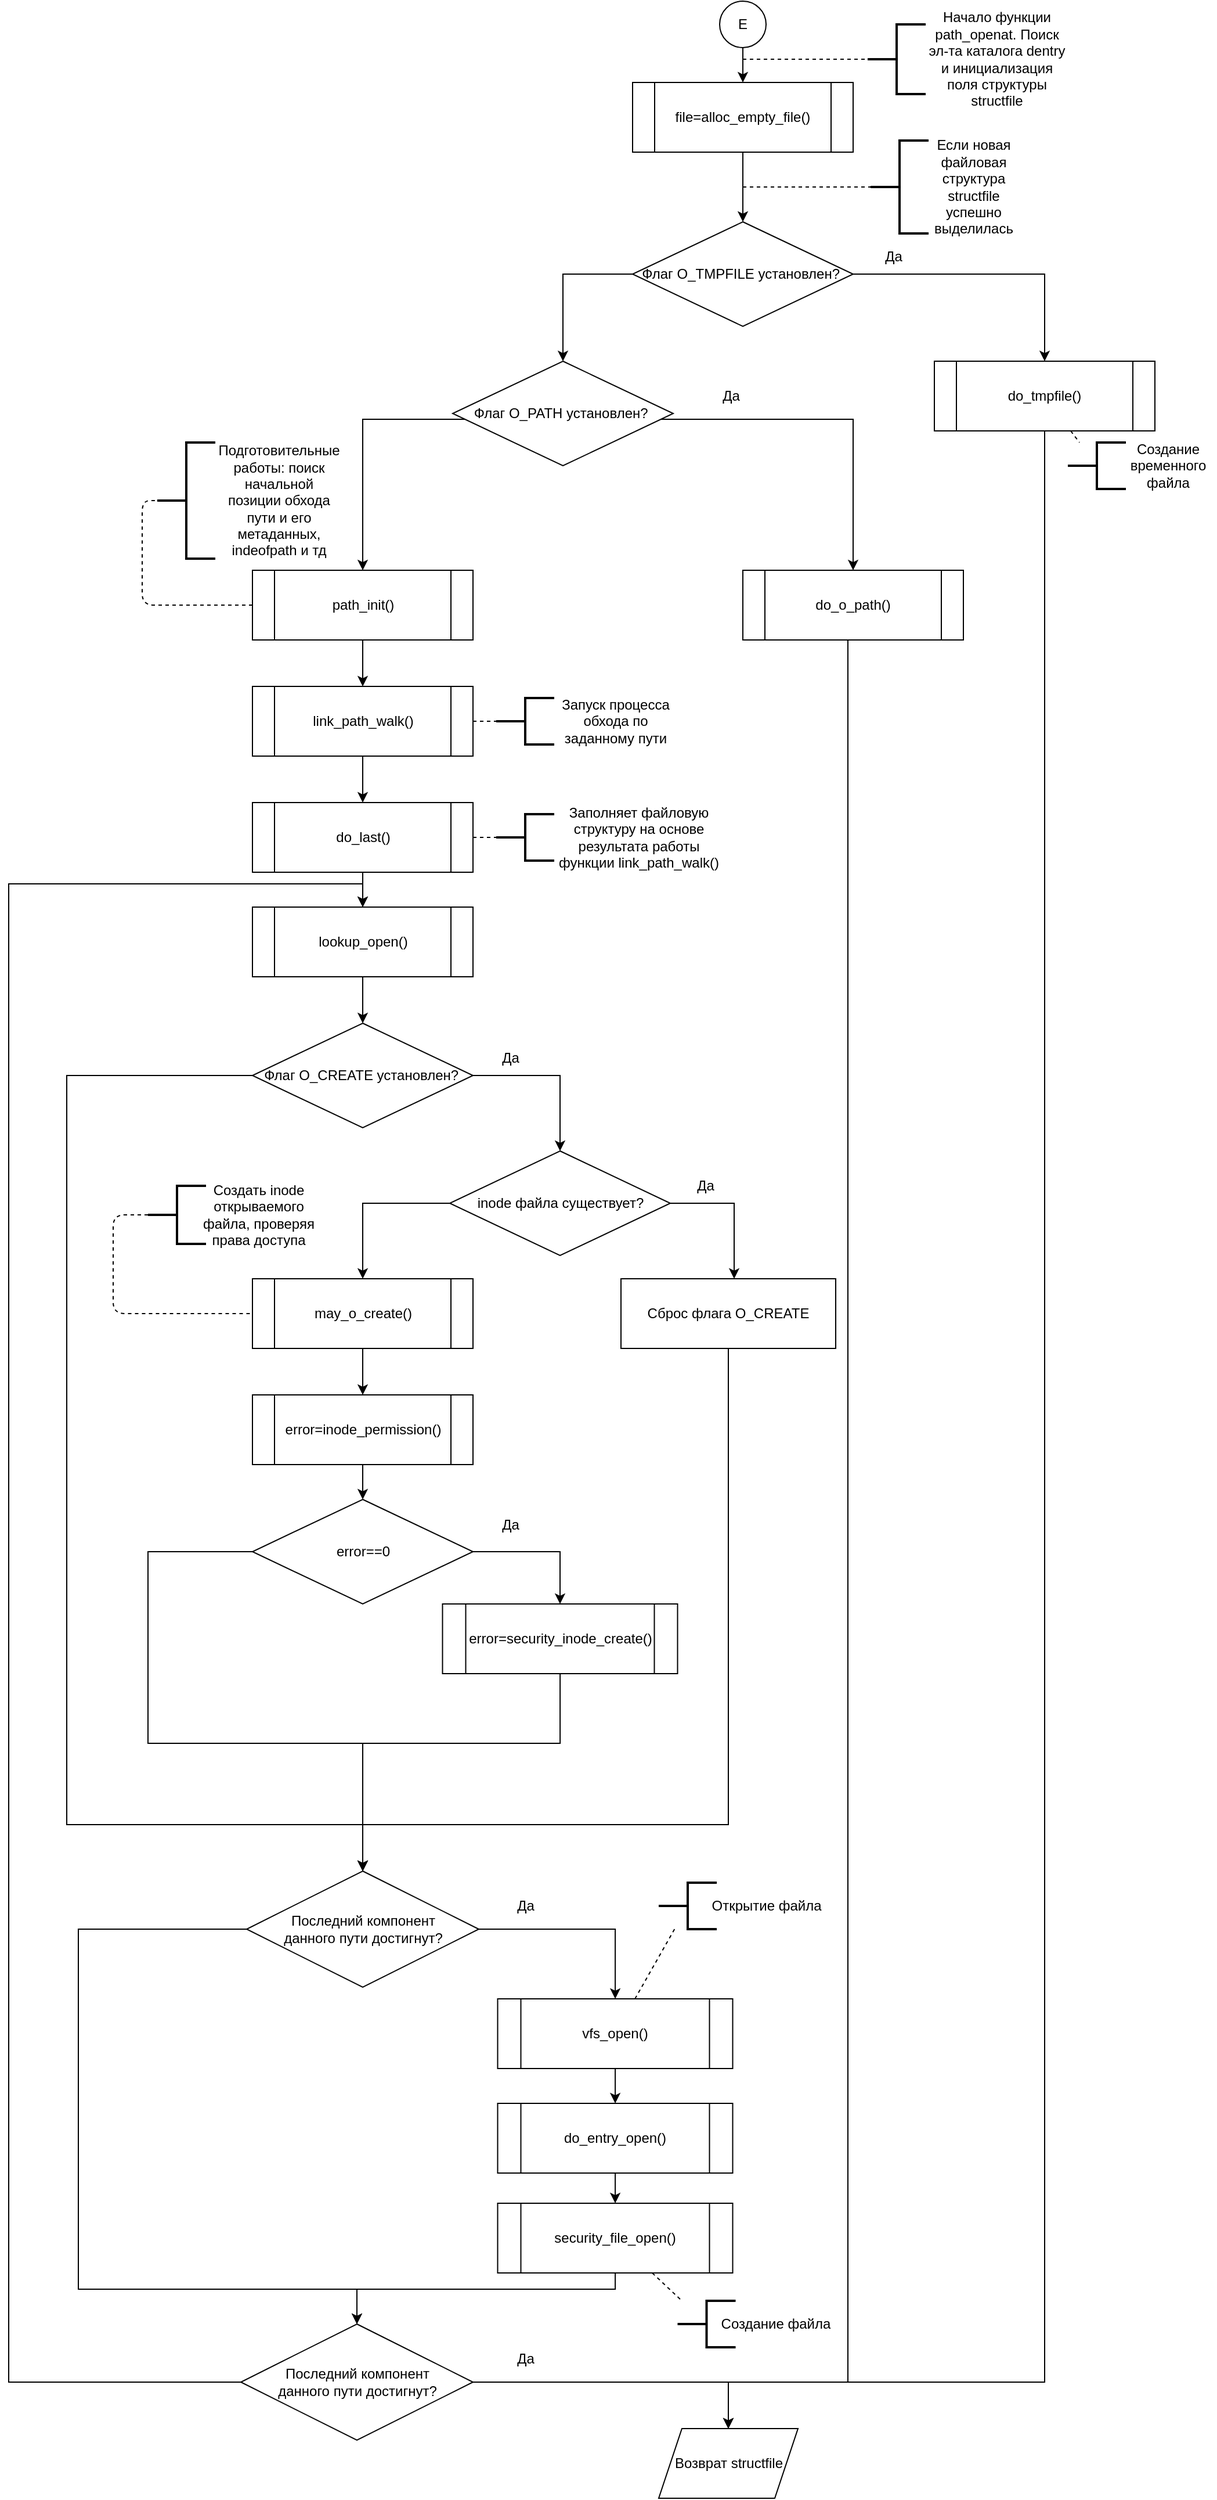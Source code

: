 <mxfile version="14.6.13" type="device"><diagram id="dIlNPhIM2VvcsAL61bTG" name="Page-1"><mxGraphModel dx="2076" dy="-1202" grid="1" gridSize="10" guides="1" tooltips="1" connect="1" arrows="1" fold="1" page="1" pageScale="1" pageWidth="827" pageHeight="1169" math="0" shadow="0"><root><mxCell id="0"/><mxCell id="1" parent="0"/><mxCell id="K_28VmuDYgbFp37ii6lD-1" style="edgeStyle=orthogonalEdgeStyle;rounded=0;orthogonalLoop=1;jettySize=auto;html=1;" edge="1" parent="1" source="K_28VmuDYgbFp37ii6lD-2" target="K_28VmuDYgbFp37ii6lD-4"><mxGeometry relative="1" as="geometry"/></mxCell><mxCell id="K_28VmuDYgbFp37ii6lD-2" value="Е" style="ellipse;whiteSpace=wrap;html=1;aspect=fixed;" vertex="1" parent="1"><mxGeometry x="624" y="2350" width="40" height="40" as="geometry"/></mxCell><mxCell id="K_28VmuDYgbFp37ii6lD-3" style="edgeStyle=orthogonalEdgeStyle;rounded=0;orthogonalLoop=1;jettySize=auto;html=1;" edge="1" parent="1" source="K_28VmuDYgbFp37ii6lD-4" target="K_28VmuDYgbFp37ii6lD-10"><mxGeometry relative="1" as="geometry"/></mxCell><mxCell id="K_28VmuDYgbFp37ii6lD-4" value="file=alloc_empty_file()" style="shape=process;whiteSpace=wrap;html=1;backgroundOutline=1;" vertex="1" parent="1"><mxGeometry x="549" y="2420" width="190" height="60" as="geometry"/></mxCell><mxCell id="K_28VmuDYgbFp37ii6lD-5" value="" style="strokeWidth=2;html=1;shape=mxgraph.flowchart.annotation_2;align=left;labelPosition=right;pointerEvents=1;" vertex="1" parent="1"><mxGeometry x="751.5" y="2370" width="50" height="60" as="geometry"/></mxCell><mxCell id="K_28VmuDYgbFp37ii6lD-6" value="&lt;font style=&quot;font-size: 12px&quot;&gt;Начало функции path_openat. Поиск эл-та каталога dentry и инициализация поля структуры structfile&lt;/font&gt;" style="text;html=1;strokeColor=none;fillColor=none;align=center;verticalAlign=middle;whiteSpace=wrap;rounded=0;" vertex="1" parent="1"><mxGeometry x="799" y="2390" width="127.5" height="20" as="geometry"/></mxCell><mxCell id="K_28VmuDYgbFp37ii6lD-7" value="" style="endArrow=none;dashed=1;html=1;" edge="1" parent="1" target="K_28VmuDYgbFp37ii6lD-5"><mxGeometry width="50" height="50" relative="1" as="geometry"><mxPoint x="644.0" y="2400" as="sourcePoint"/><mxPoint x="734" y="2370" as="targetPoint"/></mxGeometry></mxCell><mxCell id="K_28VmuDYgbFp37ii6lD-8" style="edgeStyle=orthogonalEdgeStyle;rounded=0;orthogonalLoop=1;jettySize=auto;html=1;" edge="1" parent="1" source="K_28VmuDYgbFp37ii6lD-10" target="K_28VmuDYgbFp37ii6lD-15"><mxGeometry relative="1" as="geometry"><Array as="points"><mxPoint x="904" y="2585"/></Array></mxGeometry></mxCell><mxCell id="K_28VmuDYgbFp37ii6lD-9" style="edgeStyle=orthogonalEdgeStyle;rounded=0;orthogonalLoop=1;jettySize=auto;html=1;" edge="1" parent="1" source="K_28VmuDYgbFp37ii6lD-10" target="K_28VmuDYgbFp37ii6lD-22"><mxGeometry relative="1" as="geometry"><Array as="points"><mxPoint x="489" y="2585"/></Array></mxGeometry></mxCell><mxCell id="K_28VmuDYgbFp37ii6lD-10" value="&lt;font style=&quot;font-size: 12px&quot;&gt;Флаг O_TMPFILE установлен?&amp;nbsp;&lt;/font&gt;" style="rhombus;whiteSpace=wrap;html=1;" vertex="1" parent="1"><mxGeometry x="549" y="2540" width="190" height="90" as="geometry"/></mxCell><mxCell id="K_28VmuDYgbFp37ii6lD-11" value="" style="strokeWidth=2;html=1;shape=mxgraph.flowchart.annotation_2;align=left;labelPosition=right;pointerEvents=1;" vertex="1" parent="1"><mxGeometry x="754" y="2470" width="50" height="80" as="geometry"/></mxCell><mxCell id="K_28VmuDYgbFp37ii6lD-12" value="&lt;font style=&quot;font-size: 12px&quot;&gt;Если новая файловая структура structfile успешно выделилась&lt;/font&gt;" style="text;html=1;strokeColor=none;fillColor=none;align=center;verticalAlign=middle;whiteSpace=wrap;rounded=0;" vertex="1" parent="1"><mxGeometry x="799" y="2500" width="87.5" height="20" as="geometry"/></mxCell><mxCell id="K_28VmuDYgbFp37ii6lD-13" value="" style="endArrow=none;dashed=1;html=1;" edge="1" parent="1" target="K_28VmuDYgbFp37ii6lD-11"><mxGeometry width="50" height="50" relative="1" as="geometry"><mxPoint x="644.0" y="2510" as="sourcePoint"/><mxPoint x="644" y="2540" as="targetPoint"/></mxGeometry></mxCell><mxCell id="K_28VmuDYgbFp37ii6lD-14" style="edgeStyle=orthogonalEdgeStyle;rounded=0;orthogonalLoop=1;jettySize=auto;html=1;" edge="1" parent="1" source="K_28VmuDYgbFp37ii6lD-15" target="K_28VmuDYgbFp37ii6lD-85"><mxGeometry relative="1" as="geometry"><Array as="points"><mxPoint x="904.5" y="4400"/><mxPoint x="631.5" y="4400"/></Array></mxGeometry></mxCell><mxCell id="K_28VmuDYgbFp37ii6lD-15" value="do_tmpfile()" style="shape=process;whiteSpace=wrap;html=1;backgroundOutline=1;" vertex="1" parent="1"><mxGeometry x="809" y="2660" width="190" height="60" as="geometry"/></mxCell><mxCell id="K_28VmuDYgbFp37ii6lD-16" value="Да" style="text;html=1;strokeColor=none;fillColor=none;align=center;verticalAlign=middle;whiteSpace=wrap;rounded=0;" vertex="1" parent="1"><mxGeometry x="754" y="2560" width="40" height="20" as="geometry"/></mxCell><mxCell id="K_28VmuDYgbFp37ii6lD-17" value="" style="strokeWidth=2;html=1;shape=mxgraph.flowchart.annotation_2;align=left;labelPosition=right;pointerEvents=1;" vertex="1" parent="1"><mxGeometry x="924" y="2730" width="50" height="40" as="geometry"/></mxCell><mxCell id="K_28VmuDYgbFp37ii6lD-18" value="&lt;font style=&quot;font-size: 12px&quot;&gt;Создание временного файла&lt;/font&gt;" style="text;html=1;strokeColor=none;fillColor=none;align=center;verticalAlign=middle;whiteSpace=wrap;rounded=0;" vertex="1" parent="1"><mxGeometry x="968.75" y="2740" width="82.5" height="20" as="geometry"/></mxCell><mxCell id="K_28VmuDYgbFp37ii6lD-19" value="" style="endArrow=none;dashed=1;html=1;" edge="1" parent="1" source="K_28VmuDYgbFp37ii6lD-15" target="K_28VmuDYgbFp37ii6lD-17"><mxGeometry width="50" height="50" relative="1" as="geometry"><mxPoint x="614" y="2680" as="sourcePoint"/><mxPoint x="664" y="2630" as="targetPoint"/></mxGeometry></mxCell><mxCell id="K_28VmuDYgbFp37ii6lD-20" style="edgeStyle=orthogonalEdgeStyle;rounded=0;orthogonalLoop=1;jettySize=auto;html=1;" edge="1" parent="1" source="K_28VmuDYgbFp37ii6lD-22" target="K_28VmuDYgbFp37ii6lD-24"><mxGeometry relative="1" as="geometry"><Array as="points"><mxPoint x="739" y="2710"/></Array></mxGeometry></mxCell><mxCell id="K_28VmuDYgbFp37ii6lD-21" style="edgeStyle=orthogonalEdgeStyle;rounded=0;orthogonalLoop=1;jettySize=auto;html=1;" edge="1" parent="1" source="K_28VmuDYgbFp37ii6lD-22" target="K_28VmuDYgbFp37ii6lD-26"><mxGeometry relative="1" as="geometry"><Array as="points"><mxPoint x="316.5" y="2710"/></Array></mxGeometry></mxCell><mxCell id="K_28VmuDYgbFp37ii6lD-22" value="&lt;font style=&quot;font-size: 12px&quot;&gt;Флаг O_PATH установлен?&amp;nbsp;&lt;/font&gt;" style="rhombus;whiteSpace=wrap;html=1;" vertex="1" parent="1"><mxGeometry x="394" y="2660" width="190" height="90" as="geometry"/></mxCell><mxCell id="K_28VmuDYgbFp37ii6lD-23" style="edgeStyle=orthogonalEdgeStyle;rounded=0;orthogonalLoop=1;jettySize=auto;html=1;" edge="1" parent="1" source="K_28VmuDYgbFp37ii6lD-24" target="K_28VmuDYgbFp37ii6lD-85"><mxGeometry relative="1" as="geometry"><Array as="points"><mxPoint x="734.5" y="4400"/><mxPoint x="631.5" y="4400"/></Array></mxGeometry></mxCell><mxCell id="K_28VmuDYgbFp37ii6lD-24" value="do_o_path()" style="shape=process;whiteSpace=wrap;html=1;backgroundOutline=1;" vertex="1" parent="1"><mxGeometry x="644" y="2840" width="190" height="60" as="geometry"/></mxCell><mxCell id="K_28VmuDYgbFp37ii6lD-25" style="edgeStyle=orthogonalEdgeStyle;rounded=0;orthogonalLoop=1;jettySize=auto;html=1;" edge="1" parent="1" source="K_28VmuDYgbFp37ii6lD-26" target="K_28VmuDYgbFp37ii6lD-32"><mxGeometry relative="1" as="geometry"/></mxCell><mxCell id="K_28VmuDYgbFp37ii6lD-26" value="path_init()" style="shape=process;whiteSpace=wrap;html=1;backgroundOutline=1;" vertex="1" parent="1"><mxGeometry x="221.5" y="2840" width="190" height="60" as="geometry"/></mxCell><mxCell id="K_28VmuDYgbFp37ii6lD-27" value="Да" style="text;html=1;strokeColor=none;fillColor=none;align=center;verticalAlign=middle;whiteSpace=wrap;rounded=0;" vertex="1" parent="1"><mxGeometry x="614" y="2680" width="40" height="20" as="geometry"/></mxCell><mxCell id="K_28VmuDYgbFp37ii6lD-28" value="" style="strokeWidth=2;html=1;shape=mxgraph.flowchart.annotation_2;align=left;labelPosition=right;pointerEvents=1;" vertex="1" parent="1"><mxGeometry x="139.5" y="2730" width="50" height="100" as="geometry"/></mxCell><mxCell id="K_28VmuDYgbFp37ii6lD-29" value="Подготовительные работы: поиск начальной позиции обхода пути и его метаданных, indeofpath и тд" style="text;html=1;strokeColor=none;fillColor=none;align=center;verticalAlign=middle;whiteSpace=wrap;rounded=0;" vertex="1" parent="1"><mxGeometry x="202" y="2770" width="85" height="20" as="geometry"/></mxCell><mxCell id="K_28VmuDYgbFp37ii6lD-30" value="" style="endArrow=none;dashed=1;html=1;" edge="1" parent="1" source="K_28VmuDYgbFp37ii6lD-26" target="K_28VmuDYgbFp37ii6lD-28"><mxGeometry width="50" height="50" relative="1" as="geometry"><mxPoint x="191.5" y="2800" as="sourcePoint"/><mxPoint x="241.5" y="2750" as="targetPoint"/><Array as="points"><mxPoint x="126.5" y="2870"/><mxPoint x="126.5" y="2830"/><mxPoint x="126.5" y="2810"/><mxPoint x="126.5" y="2780"/></Array></mxGeometry></mxCell><mxCell id="K_28VmuDYgbFp37ii6lD-31" style="edgeStyle=orthogonalEdgeStyle;rounded=0;orthogonalLoop=1;jettySize=auto;html=1;" edge="1" parent="1" source="K_28VmuDYgbFp37ii6lD-32" target="K_28VmuDYgbFp37ii6lD-34"><mxGeometry relative="1" as="geometry"/></mxCell><mxCell id="K_28VmuDYgbFp37ii6lD-32" value="link_path_walk()" style="shape=process;whiteSpace=wrap;html=1;backgroundOutline=1;" vertex="1" parent="1"><mxGeometry x="221.5" y="2940" width="190" height="60" as="geometry"/></mxCell><mxCell id="K_28VmuDYgbFp37ii6lD-33" style="edgeStyle=orthogonalEdgeStyle;rounded=0;orthogonalLoop=1;jettySize=auto;html=1;" edge="1" parent="1" source="K_28VmuDYgbFp37ii6lD-34" target="K_28VmuDYgbFp37ii6lD-45"><mxGeometry relative="1" as="geometry"/></mxCell><mxCell id="K_28VmuDYgbFp37ii6lD-34" value="do_last()" style="shape=process;whiteSpace=wrap;html=1;backgroundOutline=1;" vertex="1" parent="1"><mxGeometry x="221.5" y="3040" width="190" height="60" as="geometry"/></mxCell><mxCell id="K_28VmuDYgbFp37ii6lD-35" value="&lt;font style=&quot;font-size: 12px&quot;&gt;Запуск процесса обхода по заданному пути&lt;/font&gt;" style="text;html=1;strokeColor=none;fillColor=none;align=center;verticalAlign=middle;whiteSpace=wrap;rounded=0;" vertex="1" parent="1"><mxGeometry x="481.5" y="2960" width="105" height="20" as="geometry"/></mxCell><mxCell id="K_28VmuDYgbFp37ii6lD-36" value="" style="strokeWidth=2;html=1;shape=mxgraph.flowchart.annotation_2;align=left;labelPosition=right;pointerEvents=1;" vertex="1" parent="1"><mxGeometry x="431.5" y="2950" width="50" height="40" as="geometry"/></mxCell><mxCell id="K_28VmuDYgbFp37ii6lD-37" value="" style="endArrow=none;dashed=1;html=1;" edge="1" parent="1" source="K_28VmuDYgbFp37ii6lD-32" target="K_28VmuDYgbFp37ii6lD-36"><mxGeometry width="50" height="50" relative="1" as="geometry"><mxPoint x="521.5" y="2960" as="sourcePoint"/><mxPoint x="571.5" y="2910" as="targetPoint"/></mxGeometry></mxCell><mxCell id="K_28VmuDYgbFp37ii6lD-38" value="&lt;font style=&quot;font-size: 12px&quot;&gt;Заполняет файловую структуру на основе результата работы функции&amp;nbsp;&lt;/font&gt;link_path_walk()" style="text;html=1;strokeColor=none;fillColor=none;align=center;verticalAlign=middle;whiteSpace=wrap;rounded=0;" vertex="1" parent="1"><mxGeometry x="501.5" y="3060" width="105" height="20" as="geometry"/></mxCell><mxCell id="K_28VmuDYgbFp37ii6lD-39" value="" style="strokeWidth=2;html=1;shape=mxgraph.flowchart.annotation_2;align=left;labelPosition=right;pointerEvents=1;" vertex="1" parent="1"><mxGeometry x="431.5" y="3050" width="50" height="40" as="geometry"/></mxCell><mxCell id="K_28VmuDYgbFp37ii6lD-40" value="" style="endArrow=none;dashed=1;html=1;" edge="1" parent="1" source="K_28VmuDYgbFp37ii6lD-34" target="K_28VmuDYgbFp37ii6lD-39"><mxGeometry width="50" height="50" relative="1" as="geometry"><mxPoint x="421.5" y="3020" as="sourcePoint"/><mxPoint x="471.5" y="2970" as="targetPoint"/></mxGeometry></mxCell><mxCell id="K_28VmuDYgbFp37ii6lD-41" style="edgeStyle=orthogonalEdgeStyle;rounded=0;orthogonalLoop=1;jettySize=auto;html=1;" edge="1" parent="1" source="K_28VmuDYgbFp37ii6lD-43" target="K_28VmuDYgbFp37ii6lD-48"><mxGeometry relative="1" as="geometry"><Array as="points"><mxPoint x="486.5" y="3275"/></Array></mxGeometry></mxCell><mxCell id="K_28VmuDYgbFp37ii6lD-42" style="edgeStyle=orthogonalEdgeStyle;rounded=0;orthogonalLoop=1;jettySize=auto;html=1;" edge="1" parent="1" source="K_28VmuDYgbFp37ii6lD-43"><mxGeometry relative="1" as="geometry"><mxPoint x="316.5" y="3960" as="targetPoint"/><Array as="points"><mxPoint x="61.5" y="3275"/><mxPoint x="61.5" y="3920"/><mxPoint x="316.5" y="3920"/></Array></mxGeometry></mxCell><mxCell id="K_28VmuDYgbFp37ii6lD-43" value="&lt;font style=&quot;font-size: 12px&quot;&gt;Флаг O_CREATE установлен?&amp;nbsp;&lt;/font&gt;" style="rhombus;whiteSpace=wrap;html=1;" vertex="1" parent="1"><mxGeometry x="221.5" y="3230" width="190" height="90" as="geometry"/></mxCell><mxCell id="K_28VmuDYgbFp37ii6lD-44" style="edgeStyle=orthogonalEdgeStyle;rounded=0;orthogonalLoop=1;jettySize=auto;html=1;" edge="1" parent="1" source="K_28VmuDYgbFp37ii6lD-45" target="K_28VmuDYgbFp37ii6lD-43"><mxGeometry relative="1" as="geometry"/></mxCell><mxCell id="K_28VmuDYgbFp37ii6lD-45" value="lookup_open()" style="shape=process;whiteSpace=wrap;html=1;backgroundOutline=1;" vertex="1" parent="1"><mxGeometry x="221.5" y="3130" width="190" height="60" as="geometry"/></mxCell><mxCell id="K_28VmuDYgbFp37ii6lD-46" style="edgeStyle=orthogonalEdgeStyle;rounded=0;orthogonalLoop=1;jettySize=auto;html=1;" edge="1" parent="1" source="K_28VmuDYgbFp37ii6lD-48" target="K_28VmuDYgbFp37ii6lD-51"><mxGeometry relative="1" as="geometry"><Array as="points"><mxPoint x="636.5" y="3385"/></Array></mxGeometry></mxCell><mxCell id="K_28VmuDYgbFp37ii6lD-47" style="edgeStyle=orthogonalEdgeStyle;rounded=0;orthogonalLoop=1;jettySize=auto;html=1;" edge="1" parent="1" source="K_28VmuDYgbFp37ii6lD-48" target="K_28VmuDYgbFp37ii6lD-54"><mxGeometry relative="1" as="geometry"><Array as="points"><mxPoint x="316.5" y="3385"/></Array></mxGeometry></mxCell><mxCell id="K_28VmuDYgbFp37ii6lD-48" value="&lt;font style=&quot;font-size: 12px&quot;&gt;inode файла существует?&lt;/font&gt;" style="rhombus;whiteSpace=wrap;html=1;" vertex="1" parent="1"><mxGeometry x="391.5" y="3340" width="190" height="90" as="geometry"/></mxCell><mxCell id="K_28VmuDYgbFp37ii6lD-49" value="Да" style="text;html=1;strokeColor=none;fillColor=none;align=center;verticalAlign=middle;whiteSpace=wrap;rounded=0;" vertex="1" parent="1"><mxGeometry x="424" y="3250" width="40" height="20" as="geometry"/></mxCell><mxCell id="K_28VmuDYgbFp37ii6lD-50" style="edgeStyle=orthogonalEdgeStyle;rounded=0;orthogonalLoop=1;jettySize=auto;html=1;" edge="1" parent="1" source="K_28VmuDYgbFp37ii6lD-51"><mxGeometry relative="1" as="geometry"><mxPoint x="316.5" y="3960" as="targetPoint"/><Array as="points"><mxPoint x="631.5" y="3920"/><mxPoint x="316.5" y="3920"/></Array></mxGeometry></mxCell><mxCell id="K_28VmuDYgbFp37ii6lD-51" value="Сброс флага O_CREATE" style="rounded=0;whiteSpace=wrap;html=1;" vertex="1" parent="1"><mxGeometry x="539" y="3450" width="185" height="60" as="geometry"/></mxCell><mxCell id="K_28VmuDYgbFp37ii6lD-52" value="Да" style="text;html=1;strokeColor=none;fillColor=none;align=center;verticalAlign=middle;whiteSpace=wrap;rounded=0;" vertex="1" parent="1"><mxGeometry x="591.5" y="3360" width="40" height="20" as="geometry"/></mxCell><mxCell id="K_28VmuDYgbFp37ii6lD-53" style="edgeStyle=orthogonalEdgeStyle;rounded=0;orthogonalLoop=1;jettySize=auto;html=1;" edge="1" parent="1" source="K_28VmuDYgbFp37ii6lD-54" target="K_28VmuDYgbFp37ii6lD-59"><mxGeometry relative="1" as="geometry"/></mxCell><mxCell id="K_28VmuDYgbFp37ii6lD-54" value="may_o_create()" style="shape=process;whiteSpace=wrap;html=1;backgroundOutline=1;" vertex="1" parent="1"><mxGeometry x="221.5" y="3450" width="190" height="60" as="geometry"/></mxCell><mxCell id="K_28VmuDYgbFp37ii6lD-55" value="" style="strokeWidth=2;html=1;shape=mxgraph.flowchart.annotation_2;align=left;labelPosition=right;pointerEvents=1;" vertex="1" parent="1"><mxGeometry x="131.5" y="3370" width="50" height="50" as="geometry"/></mxCell><mxCell id="K_28VmuDYgbFp37ii6lD-56" value="Создать inode открываемого файла, проверяя права доступа" style="text;html=1;strokeColor=none;fillColor=none;align=center;verticalAlign=middle;whiteSpace=wrap;rounded=0;" vertex="1" parent="1"><mxGeometry x="171.5" y="3385" width="110" height="20" as="geometry"/></mxCell><mxCell id="K_28VmuDYgbFp37ii6lD-57" value="" style="endArrow=none;dashed=1;html=1;" edge="1" parent="1" source="K_28VmuDYgbFp37ii6lD-55" target="K_28VmuDYgbFp37ii6lD-54"><mxGeometry width="50" height="50" relative="1" as="geometry"><mxPoint x="361.5" y="3410" as="sourcePoint"/><mxPoint x="411.5" y="3360" as="targetPoint"/><Array as="points"><mxPoint x="101.5" y="3395"/><mxPoint x="101.5" y="3480"/></Array></mxGeometry></mxCell><mxCell id="K_28VmuDYgbFp37ii6lD-58" style="edgeStyle=orthogonalEdgeStyle;rounded=0;orthogonalLoop=1;jettySize=auto;html=1;" edge="1" parent="1" source="K_28VmuDYgbFp37ii6lD-59" target="K_28VmuDYgbFp37ii6lD-62"><mxGeometry relative="1" as="geometry"/></mxCell><mxCell id="K_28VmuDYgbFp37ii6lD-59" value="error=inode_permission()" style="shape=process;whiteSpace=wrap;html=1;backgroundOutline=1;" vertex="1" parent="1"><mxGeometry x="221.5" y="3550" width="190" height="60" as="geometry"/></mxCell><mxCell id="K_28VmuDYgbFp37ii6lD-60" style="edgeStyle=orthogonalEdgeStyle;rounded=0;orthogonalLoop=1;jettySize=auto;html=1;" edge="1" parent="1" source="K_28VmuDYgbFp37ii6lD-62" target="K_28VmuDYgbFp37ii6lD-64"><mxGeometry relative="1" as="geometry"><Array as="points"><mxPoint x="486.5" y="3685"/></Array></mxGeometry></mxCell><mxCell id="K_28VmuDYgbFp37ii6lD-61" style="edgeStyle=orthogonalEdgeStyle;rounded=0;orthogonalLoop=1;jettySize=auto;html=1;" edge="1" parent="1" source="K_28VmuDYgbFp37ii6lD-62"><mxGeometry relative="1" as="geometry"><mxPoint x="316.5" y="3960" as="targetPoint"/><Array as="points"><mxPoint x="131.5" y="3685"/><mxPoint x="131.5" y="3850"/><mxPoint x="316.5" y="3850"/></Array></mxGeometry></mxCell><mxCell id="K_28VmuDYgbFp37ii6lD-62" value="&lt;font style=&quot;font-size: 12px&quot;&gt;error==0&lt;/font&gt;" style="rhombus;whiteSpace=wrap;html=1;" vertex="1" parent="1"><mxGeometry x="221.5" y="3640" width="190" height="90" as="geometry"/></mxCell><mxCell id="K_28VmuDYgbFp37ii6lD-63" style="edgeStyle=orthogonalEdgeStyle;rounded=0;orthogonalLoop=1;jettySize=auto;html=1;" edge="1" parent="1" source="K_28VmuDYgbFp37ii6lD-64"><mxGeometry relative="1" as="geometry"><mxPoint x="316.5" y="3960" as="targetPoint"/><Array as="points"><mxPoint x="486.5" y="3850"/><mxPoint x="316.5" y="3850"/></Array></mxGeometry></mxCell><mxCell id="K_28VmuDYgbFp37ii6lD-64" value="error=security_inode_create()" style="shape=process;whiteSpace=wrap;html=1;backgroundOutline=1;" vertex="1" parent="1"><mxGeometry x="385.25" y="3730" width="202.5" height="60" as="geometry"/></mxCell><mxCell id="K_28VmuDYgbFp37ii6lD-65" value="Да" style="text;html=1;strokeColor=none;fillColor=none;align=center;verticalAlign=middle;whiteSpace=wrap;rounded=0;" vertex="1" parent="1"><mxGeometry x="424" y="3652" width="40" height="20" as="geometry"/></mxCell><mxCell id="K_28VmuDYgbFp37ii6lD-66" style="edgeStyle=orthogonalEdgeStyle;rounded=0;orthogonalLoop=1;jettySize=auto;html=1;" edge="1" parent="1" source="K_28VmuDYgbFp37ii6lD-68" target="K_28VmuDYgbFp37ii6lD-70"><mxGeometry relative="1" as="geometry"/></mxCell><mxCell id="K_28VmuDYgbFp37ii6lD-67" style="edgeStyle=orthogonalEdgeStyle;rounded=0;orthogonalLoop=1;jettySize=auto;html=1;" edge="1" parent="1" source="K_28VmuDYgbFp37ii6lD-68" target="K_28VmuDYgbFp37ii6lD-84"><mxGeometry relative="1" as="geometry"><Array as="points"><mxPoint x="71.5" y="4010"/><mxPoint x="71.5" y="4320"/><mxPoint x="311.5" y="4320"/></Array></mxGeometry></mxCell><mxCell id="K_28VmuDYgbFp37ii6lD-68" value="&lt;font style=&quot;font-size: 12px&quot;&gt;Последний компонент &lt;br&gt;данного пути достигнут?&lt;/font&gt;" style="rhombus;whiteSpace=wrap;html=1;" vertex="1" parent="1"><mxGeometry x="216.5" y="3960" width="200" height="100" as="geometry"/></mxCell><mxCell id="K_28VmuDYgbFp37ii6lD-69" style="edgeStyle=orthogonalEdgeStyle;rounded=0;orthogonalLoop=1;jettySize=auto;html=1;" edge="1" parent="1" source="K_28VmuDYgbFp37ii6lD-70" target="K_28VmuDYgbFp37ii6lD-73"><mxGeometry relative="1" as="geometry"/></mxCell><mxCell id="K_28VmuDYgbFp37ii6lD-70" value="vfs_open()" style="shape=process;whiteSpace=wrap;html=1;backgroundOutline=1;" vertex="1" parent="1"><mxGeometry x="432.75" y="4070" width="202.5" height="60" as="geometry"/></mxCell><mxCell id="K_28VmuDYgbFp37ii6lD-71" value="Да" style="text;html=1;strokeColor=none;fillColor=none;align=center;verticalAlign=middle;whiteSpace=wrap;rounded=0;" vertex="1" parent="1"><mxGeometry x="436.5" y="3980" width="40" height="20" as="geometry"/></mxCell><mxCell id="K_28VmuDYgbFp37ii6lD-72" style="edgeStyle=orthogonalEdgeStyle;rounded=0;orthogonalLoop=1;jettySize=auto;html=1;" edge="1" parent="1" source="K_28VmuDYgbFp37ii6lD-73" target="K_28VmuDYgbFp37ii6lD-75"><mxGeometry relative="1" as="geometry"/></mxCell><mxCell id="K_28VmuDYgbFp37ii6lD-73" value="do_entry_open()" style="shape=process;whiteSpace=wrap;html=1;backgroundOutline=1;" vertex="1" parent="1"><mxGeometry x="432.75" y="4160" width="202.5" height="60" as="geometry"/></mxCell><mxCell id="K_28VmuDYgbFp37ii6lD-74" style="edgeStyle=orthogonalEdgeStyle;rounded=0;orthogonalLoop=1;jettySize=auto;html=1;" edge="1" parent="1" source="K_28VmuDYgbFp37ii6lD-75" target="K_28VmuDYgbFp37ii6lD-84"><mxGeometry relative="1" as="geometry"><Array as="points"><mxPoint x="534.5" y="4320"/><mxPoint x="311.5" y="4320"/></Array></mxGeometry></mxCell><mxCell id="K_28VmuDYgbFp37ii6lD-75" value="security_file_open()" style="shape=process;whiteSpace=wrap;html=1;backgroundOutline=1;" vertex="1" parent="1"><mxGeometry x="432.75" y="4246" width="202.5" height="60" as="geometry"/></mxCell><mxCell id="K_28VmuDYgbFp37ii6lD-76" value="&lt;font style=&quot;font-size: 12px&quot;&gt;Открытие файла&lt;/font&gt;" style="text;html=1;strokeColor=none;fillColor=none;align=center;verticalAlign=middle;whiteSpace=wrap;rounded=0;" vertex="1" parent="1"><mxGeometry x="611.5" y="3980" width="105" height="20" as="geometry"/></mxCell><mxCell id="K_28VmuDYgbFp37ii6lD-77" value="" style="strokeWidth=2;html=1;shape=mxgraph.flowchart.annotation_2;align=left;labelPosition=right;pointerEvents=1;" vertex="1" parent="1"><mxGeometry x="571.5" y="3970" width="50" height="40" as="geometry"/></mxCell><mxCell id="K_28VmuDYgbFp37ii6lD-78" value="" style="endArrow=none;dashed=1;html=1;" edge="1" parent="1" source="K_28VmuDYgbFp37ii6lD-70" target="K_28VmuDYgbFp37ii6lD-77"><mxGeometry width="50" height="50" relative="1" as="geometry"><mxPoint x="631.5" y="4160" as="sourcePoint"/><mxPoint x="681.5" y="4110" as="targetPoint"/></mxGeometry></mxCell><mxCell id="K_28VmuDYgbFp37ii6lD-79" value="&lt;font style=&quot;font-size: 12px&quot;&gt;Создание файла&lt;/font&gt;" style="text;html=1;strokeColor=none;fillColor=none;align=center;verticalAlign=middle;whiteSpace=wrap;rounded=0;" vertex="1" parent="1"><mxGeometry x="620.25" y="4340" width="105" height="20" as="geometry"/></mxCell><mxCell id="K_28VmuDYgbFp37ii6lD-80" value="" style="strokeWidth=2;html=1;shape=mxgraph.flowchart.annotation_2;align=left;labelPosition=right;pointerEvents=1;" vertex="1" parent="1"><mxGeometry x="587.75" y="4330" width="50" height="40" as="geometry"/></mxCell><mxCell id="K_28VmuDYgbFp37ii6lD-81" value="" style="endArrow=none;dashed=1;html=1;" edge="1" parent="1" source="K_28VmuDYgbFp37ii6lD-75" target="K_28VmuDYgbFp37ii6lD-80"><mxGeometry width="50" height="50" relative="1" as="geometry"><mxPoint x="601.5" y="4160" as="sourcePoint"/><mxPoint x="651.5" y="4110" as="targetPoint"/></mxGeometry></mxCell><mxCell id="K_28VmuDYgbFp37ii6lD-82" style="edgeStyle=orthogonalEdgeStyle;rounded=0;orthogonalLoop=1;jettySize=auto;html=1;" edge="1" parent="1" source="K_28VmuDYgbFp37ii6lD-84" target="K_28VmuDYgbFp37ii6lD-45"><mxGeometry relative="1" as="geometry"><Array as="points"><mxPoint x="11.5" y="4400"/><mxPoint x="11.5" y="3110"/><mxPoint x="316.5" y="3110"/></Array></mxGeometry></mxCell><mxCell id="K_28VmuDYgbFp37ii6lD-83" style="edgeStyle=orthogonalEdgeStyle;rounded=0;orthogonalLoop=1;jettySize=auto;html=1;" edge="1" parent="1" source="K_28VmuDYgbFp37ii6lD-84" target="K_28VmuDYgbFp37ii6lD-85"><mxGeometry relative="1" as="geometry"><mxPoint x="574" y="4480" as="targetPoint"/><Array as="points"><mxPoint x="631.5" y="4400"/></Array></mxGeometry></mxCell><mxCell id="K_28VmuDYgbFp37ii6lD-84" value="&lt;font style=&quot;font-size: 12px&quot;&gt;Последний компонент &lt;br&gt;данного пути достигнут?&lt;/font&gt;" style="rhombus;whiteSpace=wrap;html=1;" vertex="1" parent="1"><mxGeometry x="211.5" y="4350" width="200" height="100" as="geometry"/></mxCell><mxCell id="K_28VmuDYgbFp37ii6lD-85" value="Возврат structfile" style="shape=parallelogram;perimeter=parallelogramPerimeter;whiteSpace=wrap;html=1;fixedSize=1;" vertex="1" parent="1"><mxGeometry x="571.5" y="4440" width="120" height="60" as="geometry"/></mxCell><mxCell id="K_28VmuDYgbFp37ii6lD-86" value="Да" style="text;html=1;strokeColor=none;fillColor=none;align=center;verticalAlign=middle;whiteSpace=wrap;rounded=0;" vertex="1" parent="1"><mxGeometry x="436.5" y="4370" width="40" height="20" as="geometry"/></mxCell></root></mxGraphModel></diagram></mxfile>